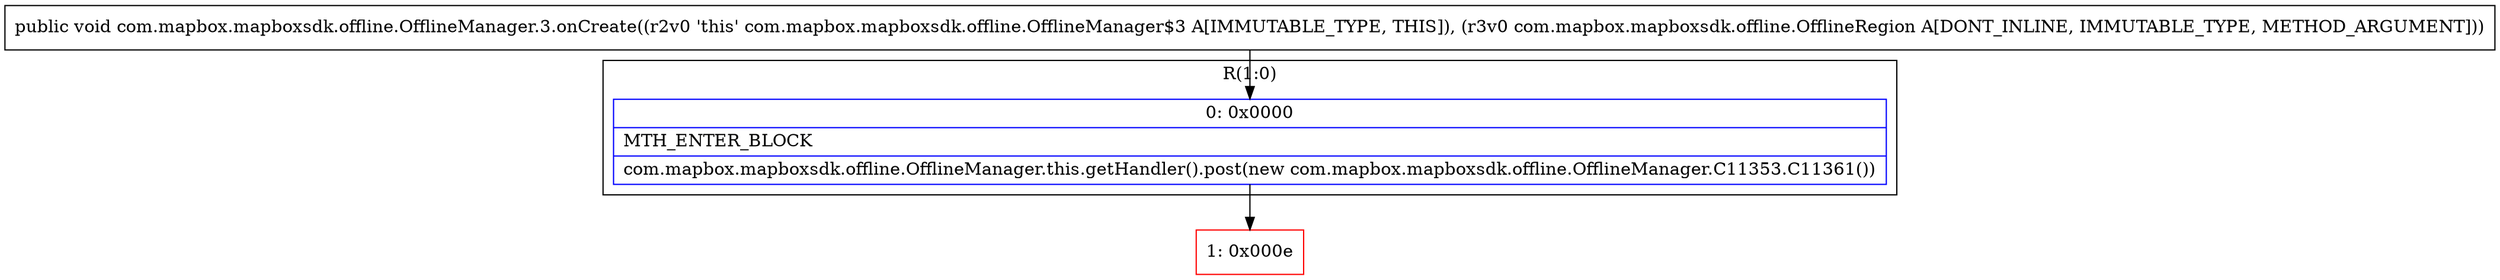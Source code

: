 digraph "CFG forcom.mapbox.mapboxsdk.offline.OfflineManager.3.onCreate(Lcom\/mapbox\/mapboxsdk\/offline\/OfflineRegion;)V" {
subgraph cluster_Region_514094856 {
label = "R(1:0)";
node [shape=record,color=blue];
Node_0 [shape=record,label="{0\:\ 0x0000|MTH_ENTER_BLOCK\l|com.mapbox.mapboxsdk.offline.OfflineManager.this.getHandler().post(new com.mapbox.mapboxsdk.offline.OfflineManager.C11353.C11361())\l}"];
}
Node_1 [shape=record,color=red,label="{1\:\ 0x000e}"];
MethodNode[shape=record,label="{public void com.mapbox.mapboxsdk.offline.OfflineManager.3.onCreate((r2v0 'this' com.mapbox.mapboxsdk.offline.OfflineManager$3 A[IMMUTABLE_TYPE, THIS]), (r3v0 com.mapbox.mapboxsdk.offline.OfflineRegion A[DONT_INLINE, IMMUTABLE_TYPE, METHOD_ARGUMENT])) }"];
MethodNode -> Node_0;
Node_0 -> Node_1;
}


